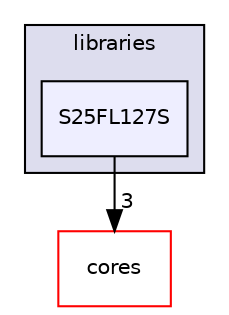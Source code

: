digraph "libraries/S25FL127S" {
  compound=true
  node [ fontsize="10", fontname="Helvetica"];
  edge [ labelfontsize="10", labelfontname="Helvetica"];
  subgraph clusterdir_bc0718b08fb2015b8e59c47b2805f60c {
    graph [ bgcolor="#ddddee", pencolor="black", label="libraries" fontname="Helvetica", fontsize="10", URL="dir_bc0718b08fb2015b8e59c47b2805f60c.html"]
  dir_b01a0f40073d154550ec7ae6d324eae3 [shape=box, label="S25FL127S", style="filled", fillcolor="#eeeeff", pencolor="black", URL="dir_b01a0f40073d154550ec7ae6d324eae3.html"];
  }
  dir_51d9c9f08f6806a0f97badf342e5b4d7 [shape=box label="cores" fillcolor="white" style="filled" color="red" URL="dir_51d9c9f08f6806a0f97badf342e5b4d7.html"];
  dir_b01a0f40073d154550ec7ae6d324eae3->dir_51d9c9f08f6806a0f97badf342e5b4d7 [headlabel="3", labeldistance=1.5 headhref="dir_000071_000000.html"];
}
